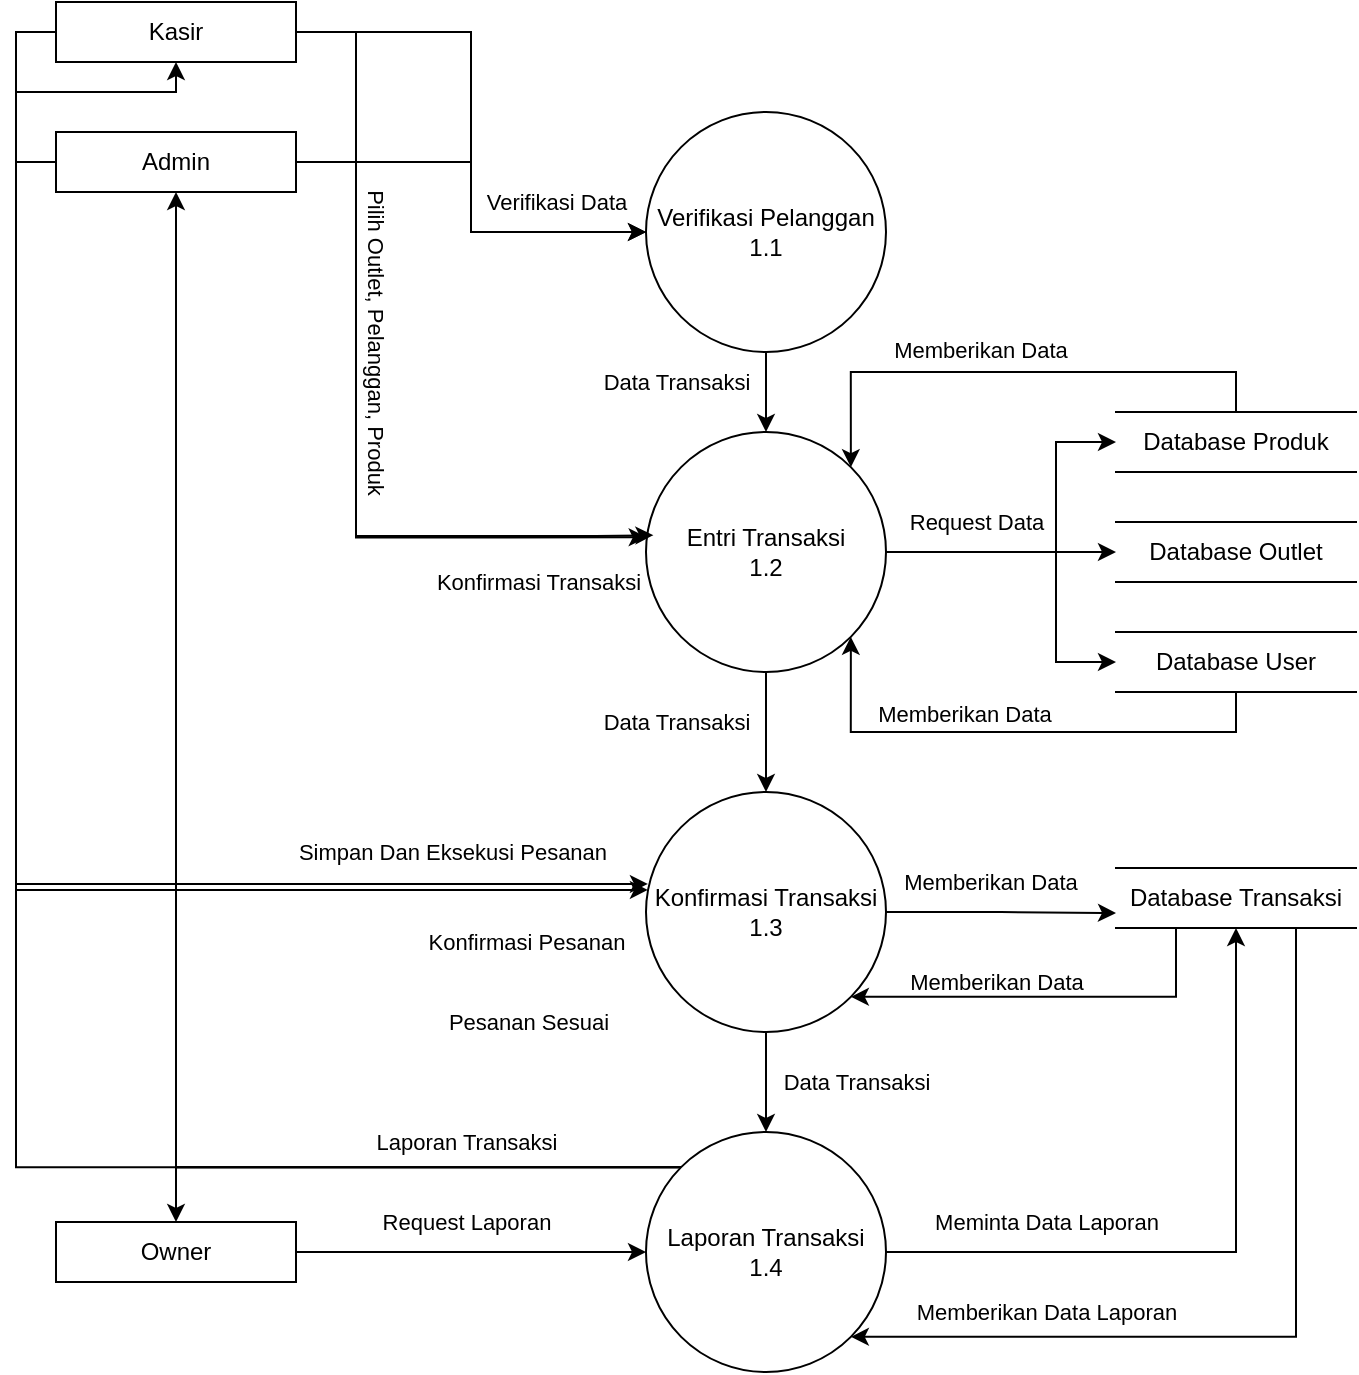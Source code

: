<mxfile version="26.0.14">
  <diagram name="Page-1" id="SFHKm_8mK-iO6o67rYiH">
    <mxGraphModel dx="1120" dy="426" grid="1" gridSize="10" guides="1" tooltips="1" connect="1" arrows="1" fold="1" page="1" pageScale="1" pageWidth="850" pageHeight="1100" math="0" shadow="0">
      <root>
        <mxCell id="0" />
        <mxCell id="1" parent="0" />
        <mxCell id="yTXTeP-I51eBirvfdGVT-83" style="edgeStyle=orthogonalEdgeStyle;rounded=0;orthogonalLoop=1;jettySize=auto;html=1;exitX=1;exitY=0.5;exitDx=0;exitDy=0;entryX=0;entryY=0.5;entryDx=0;entryDy=0;" parent="1" source="yTXTeP-I51eBirvfdGVT-35" target="yTXTeP-I51eBirvfdGVT-74" edge="1">
          <mxGeometry relative="1" as="geometry" />
        </mxCell>
        <mxCell id="yTXTeP-I51eBirvfdGVT-35" value="Admin" style="rounded=0;whiteSpace=wrap;html=1;" parent="1" vertex="1">
          <mxGeometry x="50" y="190" width="120" height="30" as="geometry" />
        </mxCell>
        <mxCell id="yTXTeP-I51eBirvfdGVT-129" style="edgeStyle=orthogonalEdgeStyle;rounded=0;orthogonalLoop=1;jettySize=auto;html=1;exitX=1;exitY=0.5;exitDx=0;exitDy=0;entryX=0;entryY=0.5;entryDx=0;entryDy=0;" parent="1" source="yTXTeP-I51eBirvfdGVT-37" target="yTXTeP-I51eBirvfdGVT-126" edge="1">
          <mxGeometry relative="1" as="geometry" />
        </mxCell>
        <mxCell id="yTXTeP-I51eBirvfdGVT-37" value="Owner" style="rounded=0;whiteSpace=wrap;html=1;" parent="1" vertex="1">
          <mxGeometry x="50" y="735" width="120" height="30" as="geometry" />
        </mxCell>
        <mxCell id="yTXTeP-I51eBirvfdGVT-80" style="edgeStyle=orthogonalEdgeStyle;rounded=0;orthogonalLoop=1;jettySize=auto;html=1;exitX=1;exitY=0.5;exitDx=0;exitDy=0;entryX=0;entryY=0.5;entryDx=0;entryDy=0;" parent="1" source="yTXTeP-I51eBirvfdGVT-39" target="yTXTeP-I51eBirvfdGVT-74" edge="1">
          <mxGeometry relative="1" as="geometry" />
        </mxCell>
        <mxCell id="yTXTeP-I51eBirvfdGVT-39" value="Kasir" style="rounded=0;whiteSpace=wrap;html=1;" parent="1" vertex="1">
          <mxGeometry x="50" y="125" width="120" height="30" as="geometry" />
        </mxCell>
        <mxCell id="yTXTeP-I51eBirvfdGVT-124" style="edgeStyle=orthogonalEdgeStyle;rounded=0;orthogonalLoop=1;jettySize=auto;html=1;exitX=0.25;exitY=1;exitDx=0;exitDy=0;entryX=1;entryY=1;entryDx=0;entryDy=0;" parent="1" source="yTXTeP-I51eBirvfdGVT-64" target="yTXTeP-I51eBirvfdGVT-109" edge="1">
          <mxGeometry relative="1" as="geometry" />
        </mxCell>
        <mxCell id="yTXTeP-I51eBirvfdGVT-133" style="edgeStyle=orthogonalEdgeStyle;rounded=0;orthogonalLoop=1;jettySize=auto;html=1;exitX=0.75;exitY=1;exitDx=0;exitDy=0;entryX=1;entryY=1;entryDx=0;entryDy=0;" parent="1" source="yTXTeP-I51eBirvfdGVT-64" target="yTXTeP-I51eBirvfdGVT-126" edge="1">
          <mxGeometry relative="1" as="geometry">
            <Array as="points">
              <mxPoint x="670" y="792" />
            </Array>
          </mxGeometry>
        </mxCell>
        <mxCell id="yTXTeP-I51eBirvfdGVT-64" value="Database Transaksi" style="shape=partialRectangle;whiteSpace=wrap;html=1;left=0;right=0;fillColor=none;" parent="1" vertex="1">
          <mxGeometry x="580" y="558" width="120" height="30" as="geometry" />
        </mxCell>
        <mxCell id="yTXTeP-I51eBirvfdGVT-102" style="edgeStyle=orthogonalEdgeStyle;rounded=0;orthogonalLoop=1;jettySize=auto;html=1;exitX=0.5;exitY=0;exitDx=0;exitDy=0;entryX=1;entryY=0;entryDx=0;entryDy=0;" parent="1" source="yTXTeP-I51eBirvfdGVT-65" target="yTXTeP-I51eBirvfdGVT-85" edge="1">
          <mxGeometry relative="1" as="geometry">
            <Array as="points">
              <mxPoint x="640" y="310" />
              <mxPoint x="447" y="310" />
            </Array>
          </mxGeometry>
        </mxCell>
        <mxCell id="yTXTeP-I51eBirvfdGVT-65" value="Database Produk" style="shape=partialRectangle;whiteSpace=wrap;html=1;left=0;right=0;fillColor=none;" parent="1" vertex="1">
          <mxGeometry x="580" y="330" width="120" height="30" as="geometry" />
        </mxCell>
        <mxCell id="yTXTeP-I51eBirvfdGVT-66" value="Database Outlet" style="shape=partialRectangle;whiteSpace=wrap;html=1;left=0;right=0;fillColor=none;" parent="1" vertex="1">
          <mxGeometry x="580" y="385" width="120" height="30" as="geometry" />
        </mxCell>
        <mxCell id="yTXTeP-I51eBirvfdGVT-103" style="edgeStyle=orthogonalEdgeStyle;rounded=0;orthogonalLoop=1;jettySize=auto;html=1;exitX=0.5;exitY=1;exitDx=0;exitDy=0;entryX=1;entryY=1;entryDx=0;entryDy=0;" parent="1" source="yTXTeP-I51eBirvfdGVT-67" target="yTXTeP-I51eBirvfdGVT-85" edge="1">
          <mxGeometry relative="1" as="geometry">
            <Array as="points">
              <mxPoint x="640" y="490" />
              <mxPoint x="447" y="490" />
            </Array>
          </mxGeometry>
        </mxCell>
        <mxCell id="yTXTeP-I51eBirvfdGVT-67" value="Database User" style="shape=partialRectangle;whiteSpace=wrap;html=1;left=0;right=0;fillColor=none;" parent="1" vertex="1">
          <mxGeometry x="580" y="440" width="120" height="30" as="geometry" />
        </mxCell>
        <mxCell id="yTXTeP-I51eBirvfdGVT-86" value="" style="edgeStyle=orthogonalEdgeStyle;rounded=0;orthogonalLoop=1;jettySize=auto;html=1;" parent="1" source="yTXTeP-I51eBirvfdGVT-74" target="yTXTeP-I51eBirvfdGVT-85" edge="1">
          <mxGeometry relative="1" as="geometry" />
        </mxCell>
        <mxCell id="yTXTeP-I51eBirvfdGVT-74" value="Verifikasi Pelanggan&lt;div&gt;1.1&lt;/div&gt;" style="ellipse;whiteSpace=wrap;html=1;aspect=fixed;" parent="1" vertex="1">
          <mxGeometry x="345" y="180" width="120" height="120" as="geometry" />
        </mxCell>
        <mxCell id="yTXTeP-I51eBirvfdGVT-96" style="edgeStyle=orthogonalEdgeStyle;rounded=0;orthogonalLoop=1;jettySize=auto;html=1;exitX=1;exitY=0.5;exitDx=0;exitDy=0;entryX=0;entryY=0.5;entryDx=0;entryDy=0;" parent="1" source="yTXTeP-I51eBirvfdGVT-85" target="yTXTeP-I51eBirvfdGVT-65" edge="1">
          <mxGeometry relative="1" as="geometry">
            <Array as="points">
              <mxPoint x="550" y="400" />
              <mxPoint x="550" y="345" />
            </Array>
          </mxGeometry>
        </mxCell>
        <mxCell id="yTXTeP-I51eBirvfdGVT-97" style="edgeStyle=orthogonalEdgeStyle;rounded=0;orthogonalLoop=1;jettySize=auto;html=1;exitX=1;exitY=0.5;exitDx=0;exitDy=0;" parent="1" source="yTXTeP-I51eBirvfdGVT-85" target="yTXTeP-I51eBirvfdGVT-66" edge="1">
          <mxGeometry relative="1" as="geometry" />
        </mxCell>
        <mxCell id="yTXTeP-I51eBirvfdGVT-98" style="edgeStyle=orthogonalEdgeStyle;rounded=0;orthogonalLoop=1;jettySize=auto;html=1;exitX=1;exitY=0.5;exitDx=0;exitDy=0;entryX=0;entryY=0.5;entryDx=0;entryDy=0;" parent="1" source="yTXTeP-I51eBirvfdGVT-85" target="yTXTeP-I51eBirvfdGVT-67" edge="1">
          <mxGeometry relative="1" as="geometry">
            <Array as="points">
              <mxPoint x="550" y="400" />
              <mxPoint x="550" y="455" />
            </Array>
          </mxGeometry>
        </mxCell>
        <mxCell id="yTXTeP-I51eBirvfdGVT-110" value="" style="edgeStyle=orthogonalEdgeStyle;rounded=0;orthogonalLoop=1;jettySize=auto;html=1;" parent="1" source="yTXTeP-I51eBirvfdGVT-85" target="yTXTeP-I51eBirvfdGVT-109" edge="1">
          <mxGeometry relative="1" as="geometry" />
        </mxCell>
        <mxCell id="yTXTeP-I51eBirvfdGVT-85" value="Entri Transaksi&lt;div&gt;1.2&lt;/div&gt;" style="ellipse;whiteSpace=wrap;html=1;aspect=fixed;" parent="1" vertex="1">
          <mxGeometry x="345" y="340" width="120" height="120" as="geometry" />
        </mxCell>
        <mxCell id="yTXTeP-I51eBirvfdGVT-87" value="Verifikasi Data" style="text;html=1;align=center;verticalAlign=middle;resizable=0;points=[];autosize=1;strokeColor=none;fillColor=none;fontSize=11;" parent="1" vertex="1">
          <mxGeometry x="255" y="210" width="90" height="30" as="geometry" />
        </mxCell>
        <mxCell id="yTXTeP-I51eBirvfdGVT-91" value="Konfirmasi Transaksi" style="text;html=1;align=center;verticalAlign=middle;resizable=0;points=[];autosize=1;strokeColor=none;fillColor=none;fontSize=11;" parent="1" vertex="1">
          <mxGeometry x="226" y="400" width="130" height="30" as="geometry" />
        </mxCell>
        <mxCell id="yTXTeP-I51eBirvfdGVT-93" style="edgeStyle=orthogonalEdgeStyle;rounded=0;orthogonalLoop=1;jettySize=auto;html=1;exitX=1;exitY=0.5;exitDx=0;exitDy=0;entryX=0.031;entryY=0.43;entryDx=0;entryDy=0;entryPerimeter=0;" parent="1" source="yTXTeP-I51eBirvfdGVT-39" target="yTXTeP-I51eBirvfdGVT-85" edge="1">
          <mxGeometry relative="1" as="geometry">
            <Array as="points">
              <mxPoint x="200" y="140" />
              <mxPoint x="200" y="392" />
              <mxPoint x="320" y="392" />
            </Array>
          </mxGeometry>
        </mxCell>
        <mxCell id="yTXTeP-I51eBirvfdGVT-94" style="edgeStyle=orthogonalEdgeStyle;rounded=0;orthogonalLoop=1;jettySize=auto;html=1;exitX=1;exitY=0.5;exitDx=0;exitDy=0;entryX=0.003;entryY=0.439;entryDx=0;entryDy=0;entryPerimeter=0;" parent="1" source="yTXTeP-I51eBirvfdGVT-35" target="yTXTeP-I51eBirvfdGVT-85" edge="1">
          <mxGeometry relative="1" as="geometry">
            <Array as="points">
              <mxPoint x="200" y="205" />
              <mxPoint x="200" y="393" />
            </Array>
          </mxGeometry>
        </mxCell>
        <mxCell id="yTXTeP-I51eBirvfdGVT-95" value="Pilih Outlet, Pelanggan, Produk" style="text;html=1;align=center;verticalAlign=middle;resizable=0;points=[];autosize=1;strokeColor=none;fillColor=none;fontSize=11;rotation=90;" parent="1" vertex="1">
          <mxGeometry x="120" y="280" width="180" height="30" as="geometry" />
        </mxCell>
        <mxCell id="yTXTeP-I51eBirvfdGVT-99" value="Request Data" style="text;html=1;align=center;verticalAlign=middle;resizable=0;points=[];autosize=1;strokeColor=none;fillColor=none;fontSize=11;" parent="1" vertex="1">
          <mxGeometry x="465" y="370" width="90" height="30" as="geometry" />
        </mxCell>
        <mxCell id="yTXTeP-I51eBirvfdGVT-101" value="Data Transaksi" style="text;html=1;align=center;verticalAlign=middle;resizable=0;points=[];autosize=1;strokeColor=none;fillColor=none;fontSize=11;" parent="1" vertex="1">
          <mxGeometry x="310" y="300" width="100" height="30" as="geometry" />
        </mxCell>
        <mxCell id="yTXTeP-I51eBirvfdGVT-105" value="Memberikan Data" style="text;html=1;align=center;verticalAlign=middle;resizable=0;points=[];autosize=1;strokeColor=none;fillColor=none;fontSize=11;" parent="1" vertex="1">
          <mxGeometry x="457" y="284" width="110" height="30" as="geometry" />
        </mxCell>
        <mxCell id="yTXTeP-I51eBirvfdGVT-106" value="Memberikan Data" style="text;html=1;align=center;verticalAlign=middle;resizable=0;points=[];autosize=1;strokeColor=none;fillColor=none;fontSize=11;" parent="1" vertex="1">
          <mxGeometry x="449" y="466" width="110" height="30" as="geometry" />
        </mxCell>
        <mxCell id="yTXTeP-I51eBirvfdGVT-122" style="edgeStyle=orthogonalEdgeStyle;rounded=0;orthogonalLoop=1;jettySize=auto;html=1;exitX=1;exitY=0.5;exitDx=0;exitDy=0;entryX=0;entryY=0.75;entryDx=0;entryDy=0;" parent="1" source="yTXTeP-I51eBirvfdGVT-109" target="yTXTeP-I51eBirvfdGVT-64" edge="1">
          <mxGeometry relative="1" as="geometry" />
        </mxCell>
        <mxCell id="yTXTeP-I51eBirvfdGVT-127" value="" style="edgeStyle=orthogonalEdgeStyle;rounded=0;orthogonalLoop=1;jettySize=auto;html=1;" parent="1" source="yTXTeP-I51eBirvfdGVT-109" target="yTXTeP-I51eBirvfdGVT-126" edge="1">
          <mxGeometry relative="1" as="geometry" />
        </mxCell>
        <mxCell id="yTXTeP-I51eBirvfdGVT-109" value="Konfirmasi Transaksi&lt;div&gt;1.3&lt;/div&gt;" style="ellipse;whiteSpace=wrap;html=1;aspect=fixed;" parent="1" vertex="1">
          <mxGeometry x="345" y="520" width="120" height="120" as="geometry" />
        </mxCell>
        <mxCell id="yTXTeP-I51eBirvfdGVT-111" value="Data Transaksi" style="text;html=1;align=center;verticalAlign=middle;resizable=0;points=[];autosize=1;strokeColor=none;fillColor=none;fontSize=11;" parent="1" vertex="1">
          <mxGeometry x="310" y="470" width="100" height="30" as="geometry" />
        </mxCell>
        <mxCell id="yTXTeP-I51eBirvfdGVT-114" value="Konfirmasi Pesanan" style="text;html=1;align=center;verticalAlign=middle;resizable=0;points=[];autosize=1;strokeColor=none;fillColor=none;fontSize=11;" parent="1" vertex="1">
          <mxGeometry x="225" y="580" width="120" height="30" as="geometry" />
        </mxCell>
        <mxCell id="yTXTeP-I51eBirvfdGVT-116" style="edgeStyle=orthogonalEdgeStyle;rounded=0;orthogonalLoop=1;jettySize=auto;html=1;exitX=0;exitY=0.5;exitDx=0;exitDy=0;entryX=0.008;entryY=0.383;entryDx=0;entryDy=0;entryPerimeter=0;" parent="1" source="yTXTeP-I51eBirvfdGVT-39" target="yTXTeP-I51eBirvfdGVT-109" edge="1">
          <mxGeometry relative="1" as="geometry" />
        </mxCell>
        <mxCell id="yTXTeP-I51eBirvfdGVT-118" style="edgeStyle=orthogonalEdgeStyle;rounded=0;orthogonalLoop=1;jettySize=auto;html=1;exitX=0;exitY=0.5;exitDx=0;exitDy=0;entryX=0.008;entryY=0.408;entryDx=0;entryDy=0;entryPerimeter=0;" parent="1" source="yTXTeP-I51eBirvfdGVT-35" target="yTXTeP-I51eBirvfdGVT-109" edge="1">
          <mxGeometry relative="1" as="geometry" />
        </mxCell>
        <mxCell id="yTXTeP-I51eBirvfdGVT-119" value="Simpan Dan Eksekusi Pesanan" style="text;html=1;align=center;verticalAlign=middle;resizable=0;points=[];autosize=1;strokeColor=none;fillColor=none;fontSize=11;" parent="1" vertex="1">
          <mxGeometry x="157.5" y="535" width="180" height="30" as="geometry" />
        </mxCell>
        <mxCell id="yTXTeP-I51eBirvfdGVT-121" value="Pesanan Sesuai" style="text;html=1;align=center;verticalAlign=middle;resizable=0;points=[];autosize=1;strokeColor=none;fillColor=none;fontSize=11;" parent="1" vertex="1">
          <mxGeometry x="236" y="620" width="100" height="30" as="geometry" />
        </mxCell>
        <mxCell id="yTXTeP-I51eBirvfdGVT-123" value="Memberikan Data" style="text;html=1;align=center;verticalAlign=middle;resizable=0;points=[];autosize=1;strokeColor=none;fillColor=none;fontSize=11;" parent="1" vertex="1">
          <mxGeometry x="462" y="550" width="110" height="30" as="geometry" />
        </mxCell>
        <mxCell id="yTXTeP-I51eBirvfdGVT-125" value="Memberikan Data" style="text;html=1;align=center;verticalAlign=middle;resizable=0;points=[];autosize=1;strokeColor=none;fillColor=none;fontSize=11;" parent="1" vertex="1">
          <mxGeometry x="465" y="600" width="110" height="30" as="geometry" />
        </mxCell>
        <mxCell id="yTXTeP-I51eBirvfdGVT-131" style="edgeStyle=orthogonalEdgeStyle;rounded=0;orthogonalLoop=1;jettySize=auto;html=1;exitX=1;exitY=0.5;exitDx=0;exitDy=0;entryX=0.5;entryY=1;entryDx=0;entryDy=0;" parent="1" source="yTXTeP-I51eBirvfdGVT-126" target="yTXTeP-I51eBirvfdGVT-64" edge="1">
          <mxGeometry relative="1" as="geometry" />
        </mxCell>
        <mxCell id="yTXTeP-I51eBirvfdGVT-135" style="edgeStyle=orthogonalEdgeStyle;rounded=0;orthogonalLoop=1;jettySize=auto;html=1;exitX=0;exitY=0;exitDx=0;exitDy=0;entryX=0.5;entryY=0;entryDx=0;entryDy=0;" parent="1" source="yTXTeP-I51eBirvfdGVT-126" target="yTXTeP-I51eBirvfdGVT-37" edge="1">
          <mxGeometry relative="1" as="geometry" />
        </mxCell>
        <mxCell id="yTXTeP-I51eBirvfdGVT-138" style="edgeStyle=orthogonalEdgeStyle;rounded=0;orthogonalLoop=1;jettySize=auto;html=1;exitX=0;exitY=0;exitDx=0;exitDy=0;" parent="1" source="yTXTeP-I51eBirvfdGVT-126" target="yTXTeP-I51eBirvfdGVT-35" edge="1">
          <mxGeometry relative="1" as="geometry" />
        </mxCell>
        <mxCell id="yTXTeP-I51eBirvfdGVT-139" style="edgeStyle=orthogonalEdgeStyle;rounded=0;orthogonalLoop=1;jettySize=auto;html=1;exitX=0;exitY=0;exitDx=0;exitDy=0;" parent="1" source="yTXTeP-I51eBirvfdGVT-126" target="yTXTeP-I51eBirvfdGVT-39" edge="1">
          <mxGeometry relative="1" as="geometry">
            <Array as="points">
              <mxPoint x="30" y="708" />
              <mxPoint x="30" y="170" />
              <mxPoint x="110" y="170" />
            </Array>
          </mxGeometry>
        </mxCell>
        <mxCell id="yTXTeP-I51eBirvfdGVT-126" value="Laporan Transaksi&lt;div&gt;1.4&lt;/div&gt;" style="ellipse;whiteSpace=wrap;html=1;aspect=fixed;" parent="1" vertex="1">
          <mxGeometry x="345" y="690" width="120" height="120" as="geometry" />
        </mxCell>
        <mxCell id="yTXTeP-I51eBirvfdGVT-128" value="Data Transaksi" style="text;html=1;align=center;verticalAlign=middle;resizable=0;points=[];autosize=1;strokeColor=none;fillColor=none;fontSize=11;" parent="1" vertex="1">
          <mxGeometry x="400" y="650" width="100" height="30" as="geometry" />
        </mxCell>
        <mxCell id="yTXTeP-I51eBirvfdGVT-130" value="Request Laporan" style="text;html=1;align=center;verticalAlign=middle;resizable=0;points=[];autosize=1;strokeColor=none;fillColor=none;fontSize=11;" parent="1" vertex="1">
          <mxGeometry x="200" y="720" width="110" height="30" as="geometry" />
        </mxCell>
        <mxCell id="yTXTeP-I51eBirvfdGVT-132" value="Meminta Data Laporan" style="text;html=1;align=center;verticalAlign=middle;resizable=0;points=[];autosize=1;strokeColor=none;fillColor=none;fontSize=11;" parent="1" vertex="1">
          <mxGeometry x="475" y="720" width="140" height="30" as="geometry" />
        </mxCell>
        <mxCell id="yTXTeP-I51eBirvfdGVT-134" value="Memberikan Data Laporan" style="text;html=1;align=center;verticalAlign=middle;resizable=0;points=[];autosize=1;strokeColor=none;fillColor=none;fontSize=11;" parent="1" vertex="1">
          <mxGeometry x="470" y="765" width="150" height="30" as="geometry" />
        </mxCell>
        <mxCell id="yTXTeP-I51eBirvfdGVT-136" value="Laporan Transaksi" style="text;html=1;align=center;verticalAlign=middle;resizable=0;points=[];autosize=1;strokeColor=none;fillColor=none;fontSize=11;" parent="1" vertex="1">
          <mxGeometry x="200" y="680" width="110" height="30" as="geometry" />
        </mxCell>
      </root>
    </mxGraphModel>
  </diagram>
</mxfile>
